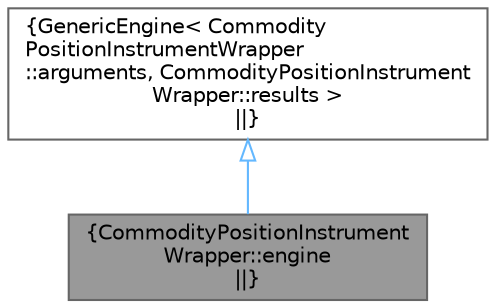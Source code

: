 digraph "CommodityPositionInstrumentWrapper::engine"
{
 // INTERACTIVE_SVG=YES
 // LATEX_PDF_SIZE
  bgcolor="transparent";
  edge [fontname=Helvetica,fontsize=10,labelfontname=Helvetica,labelfontsize=10];
  node [fontname=Helvetica,fontsize=10,shape=box,height=0.2,width=0.4];
  Node1 [label="{CommodityPositionInstrument\lWrapper::engine\n||}",height=0.2,width=0.4,color="gray40", fillcolor="grey60", style="filled", fontcolor="black",tooltip=" "];
  Node2 -> Node1 [dir="back",color="steelblue1",style="solid",arrowtail="onormal"];
  Node2 [label="{GenericEngine\< Commodity\lPositionInstrumentWrapper\l::arguments, CommodityPositionInstrument\lWrapper::results \>\n||}",height=0.2,width=0.4,color="gray40", fillcolor="white", style="filled",tooltip=" "];
}
